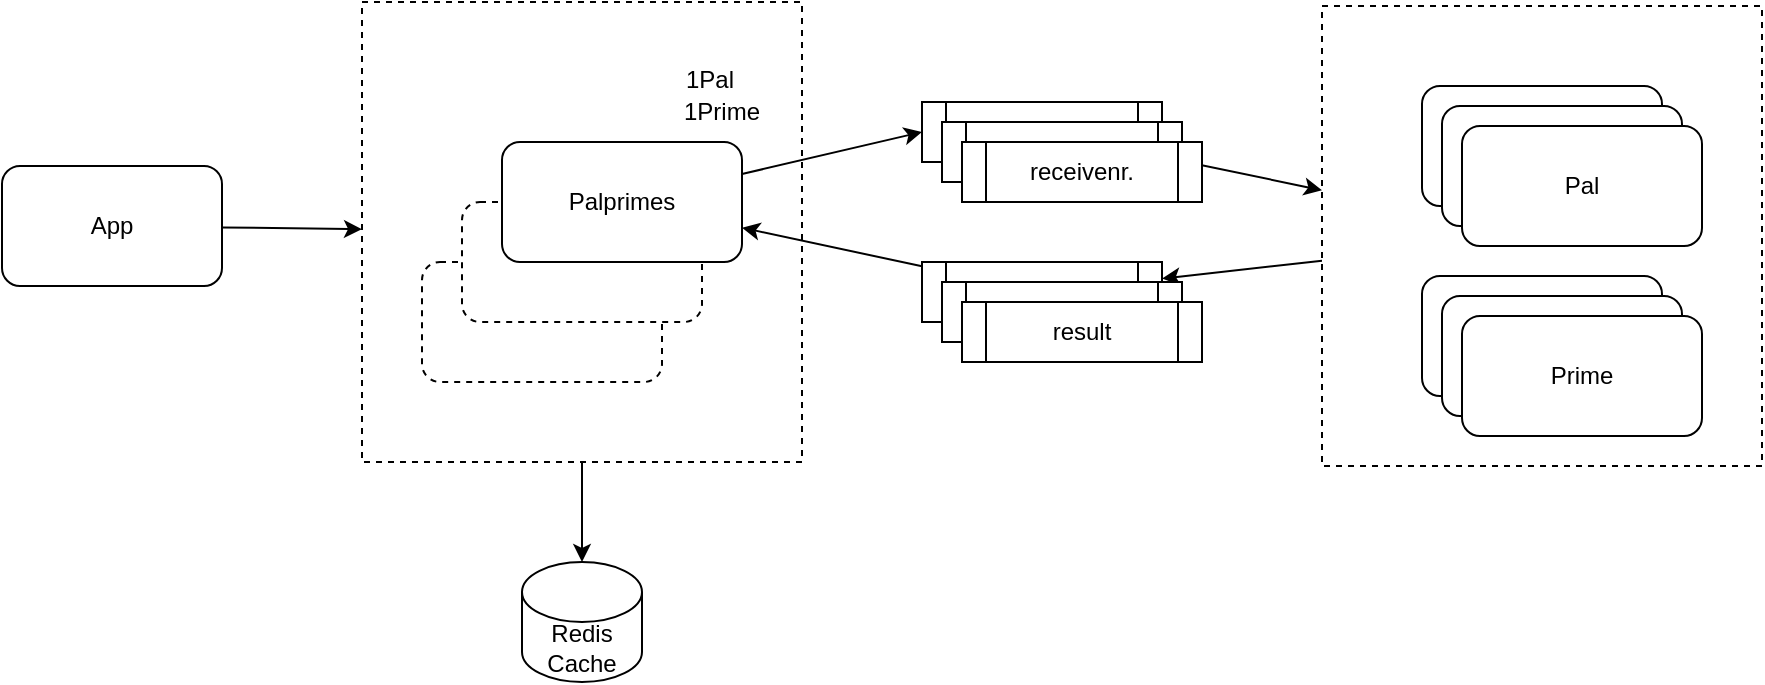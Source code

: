 <mxfile>
    <diagram id="pPyVunfj3Msd3YoQSqLr" name="Design overview">
        <mxGraphModel dx="993" dy="392" grid="1" gridSize="10" guides="1" tooltips="1" connect="1" arrows="1" fold="1" page="1" pageScale="1" pageWidth="827" pageHeight="1169" math="0" shadow="0">
            <root>
                <mxCell id="0"/>
                <mxCell id="1" parent="0"/>
                <mxCell id="25" style="edgeStyle=none;html=1;" parent="1" source="20" target="24" edge="1">
                    <mxGeometry relative="1" as="geometry"/>
                </mxCell>
                <mxCell id="20" value="" style="rounded=0;whiteSpace=wrap;html=1;dashed=1;" parent="1" vertex="1">
                    <mxGeometry x="200" y="40" width="220" height="230" as="geometry"/>
                </mxCell>
                <mxCell id="13" value="" style="rounded=1;whiteSpace=wrap;html=1;dashed=1;" parent="1" vertex="1">
                    <mxGeometry x="230" y="170" width="120" height="60" as="geometry"/>
                </mxCell>
                <mxCell id="12" value="" style="rounded=1;whiteSpace=wrap;html=1;dashed=1;" parent="1" vertex="1">
                    <mxGeometry x="250" y="140" width="120" height="60" as="geometry"/>
                </mxCell>
                <mxCell id="9" style="edgeStyle=none;html=1;" parent="1" source="7" target="4" edge="1">
                    <mxGeometry relative="1" as="geometry"/>
                </mxCell>
                <mxCell id="7" value="" style="rounded=0;whiteSpace=wrap;html=1;dashed=1;" parent="1" vertex="1">
                    <mxGeometry x="680" y="42" width="220" height="230" as="geometry"/>
                </mxCell>
                <mxCell id="10" style="edgeStyle=none;html=1;entryX=0;entryY=0.5;entryDx=0;entryDy=0;" parent="1" source="2" target="3" edge="1">
                    <mxGeometry relative="1" as="geometry"/>
                </mxCell>
                <mxCell id="2" value="Palprimes" style="rounded=1;whiteSpace=wrap;html=1;" parent="1" vertex="1">
                    <mxGeometry x="270" y="110" width="120" height="60" as="geometry"/>
                </mxCell>
                <mxCell id="8" style="edgeStyle=none;html=1;" parent="1" source="3" target="7" edge="1">
                    <mxGeometry relative="1" as="geometry"/>
                </mxCell>
                <mxCell id="3" value="receivenr." style="shape=process;whiteSpace=wrap;html=1;backgroundOutline=1;" parent="1" vertex="1">
                    <mxGeometry x="480" y="90" width="120" height="30" as="geometry"/>
                </mxCell>
                <mxCell id="11" style="edgeStyle=none;html=1;" parent="1" source="4" target="2" edge="1">
                    <mxGeometry relative="1" as="geometry"/>
                </mxCell>
                <mxCell id="4" value="result" style="shape=process;whiteSpace=wrap;html=1;backgroundOutline=1;" parent="1" vertex="1">
                    <mxGeometry x="480" y="170" width="120" height="30" as="geometry"/>
                </mxCell>
                <mxCell id="5" value="Pal" style="rounded=1;whiteSpace=wrap;html=1;" parent="1" vertex="1">
                    <mxGeometry x="730" y="82" width="120" height="60" as="geometry"/>
                </mxCell>
                <mxCell id="6" value="Prime" style="rounded=1;whiteSpace=wrap;html=1;" parent="1" vertex="1">
                    <mxGeometry x="730" y="177" width="120" height="60" as="geometry"/>
                </mxCell>
                <mxCell id="14" value="result" style="shape=process;whiteSpace=wrap;html=1;backgroundOutline=1;" parent="1" vertex="1">
                    <mxGeometry x="490" y="180" width="120" height="30" as="geometry"/>
                </mxCell>
                <mxCell id="15" value="result" style="shape=process;whiteSpace=wrap;html=1;backgroundOutline=1;" parent="1" vertex="1">
                    <mxGeometry x="500" y="190" width="120" height="30" as="geometry"/>
                </mxCell>
                <mxCell id="16" value="Prime" style="rounded=1;whiteSpace=wrap;html=1;" parent="1" vertex="1">
                    <mxGeometry x="740" y="187" width="120" height="60" as="geometry"/>
                </mxCell>
                <mxCell id="17" value="Pal" style="rounded=1;whiteSpace=wrap;html=1;" parent="1" vertex="1">
                    <mxGeometry x="740" y="92" width="120" height="60" as="geometry"/>
                </mxCell>
                <mxCell id="21" style="edgeStyle=none;html=1;" parent="1" source="18" target="20" edge="1">
                    <mxGeometry relative="1" as="geometry"/>
                </mxCell>
                <mxCell id="18" value="App" style="rounded=1;whiteSpace=wrap;html=1;" parent="1" vertex="1">
                    <mxGeometry x="20" y="122" width="110" height="60" as="geometry"/>
                </mxCell>
                <mxCell id="22" value="1Pal" style="text;html=1;strokeColor=none;fillColor=none;align=center;verticalAlign=middle;whiteSpace=wrap;rounded=0;dashed=1;" parent="1" vertex="1">
                    <mxGeometry x="344" y="64" width="60" height="30" as="geometry"/>
                </mxCell>
                <mxCell id="23" value="1Prime" style="text;html=1;strokeColor=none;fillColor=none;align=center;verticalAlign=middle;whiteSpace=wrap;rounded=0;dashed=1;" parent="1" vertex="1">
                    <mxGeometry x="350" y="80" width="60" height="30" as="geometry"/>
                </mxCell>
                <mxCell id="24" value="Redis Cache" style="shape=cylinder3;whiteSpace=wrap;html=1;boundedLbl=1;backgroundOutline=1;size=15;" parent="1" vertex="1">
                    <mxGeometry x="280" y="320" width="60" height="60" as="geometry"/>
                </mxCell>
                <mxCell id="54" value="receivenr." style="shape=process;whiteSpace=wrap;html=1;backgroundOutline=1;" parent="1" vertex="1">
                    <mxGeometry x="490" y="100" width="120" height="30" as="geometry"/>
                </mxCell>
                <mxCell id="55" value="receivenr." style="shape=process;whiteSpace=wrap;html=1;backgroundOutline=1;" parent="1" vertex="1">
                    <mxGeometry x="500" y="110" width="120" height="30" as="geometry"/>
                </mxCell>
                <mxCell id="56" value="Pal" style="rounded=1;whiteSpace=wrap;html=1;" parent="1" vertex="1">
                    <mxGeometry x="750" y="102" width="120" height="60" as="geometry"/>
                </mxCell>
                <mxCell id="57" value="Prime" style="rounded=1;whiteSpace=wrap;html=1;" parent="1" vertex="1">
                    <mxGeometry x="750" y="197" width="120" height="60" as="geometry"/>
                </mxCell>
            </root>
        </mxGraphModel>
    </diagram>
    <diagram id="8d4cB6fVcWNJ7wQTafd8" name="Topic partitioning">
        <mxGraphModel dx="993" dy="392" grid="1" gridSize="10" guides="1" tooltips="1" connect="1" arrows="1" fold="1" page="1" pageScale="1" pageWidth="827" pageHeight="1169" math="0" shadow="0">
            <root>
                <mxCell id="-WHkqUV7yYceHGaGHCmx-0"/>
                <mxCell id="-WHkqUV7yYceHGaGHCmx-1" parent="-WHkqUV7yYceHGaGHCmx-0"/>
                <mxCell id="-WHkqUV7yYceHGaGHCmx-2" value="Receivenumber" style="rounded=0;whiteSpace=wrap;html=1;dashed=1;verticalAlign=top;" vertex="1" parent="-WHkqUV7yYceHGaGHCmx-1">
                    <mxGeometry x="220" y="92" width="200" height="300" as="geometry"/>
                </mxCell>
                <mxCell id="-WHkqUV7yYceHGaGHCmx-3" value="1" style="rounded=0;whiteSpace=wrap;html=1;" vertex="1" parent="-WHkqUV7yYceHGaGHCmx-1">
                    <mxGeometry x="270" y="142" width="20" height="60" as="geometry"/>
                </mxCell>
                <mxCell id="-WHkqUV7yYceHGaGHCmx-4" value="1" style="rounded=0;whiteSpace=wrap;html=1;" vertex="1" parent="-WHkqUV7yYceHGaGHCmx-1">
                    <mxGeometry x="300" y="142" width="20" height="60" as="geometry"/>
                </mxCell>
                <mxCell id="-WHkqUV7yYceHGaGHCmx-5" value="" style="rounded=0;whiteSpace=wrap;html=1;" vertex="1" parent="-WHkqUV7yYceHGaGHCmx-1">
                    <mxGeometry x="330" y="142" width="20" height="60" as="geometry"/>
                </mxCell>
                <mxCell id="-WHkqUV7yYceHGaGHCmx-6" style="edgeStyle=none;html=1;entryX=0;entryY=0.5;entryDx=0;entryDy=0;" edge="1" parent="-WHkqUV7yYceHGaGHCmx-1" source="-WHkqUV7yYceHGaGHCmx-7" target="-WHkqUV7yYceHGaGHCmx-24">
                    <mxGeometry relative="1" as="geometry"/>
                </mxCell>
                <mxCell id="-WHkqUV7yYceHGaGHCmx-7" value="" style="rounded=0;whiteSpace=wrap;html=1;" vertex="1" parent="-WHkqUV7yYceHGaGHCmx-1">
                    <mxGeometry x="360" y="142" width="20" height="60" as="geometry"/>
                </mxCell>
                <mxCell id="-WHkqUV7yYceHGaGHCmx-8" value="3" style="rounded=0;whiteSpace=wrap;html=1;" vertex="1" parent="-WHkqUV7yYceHGaGHCmx-1">
                    <mxGeometry x="270" y="222" width="20" height="60" as="geometry"/>
                </mxCell>
                <mxCell id="-WHkqUV7yYceHGaGHCmx-9" value="3" style="rounded=0;whiteSpace=wrap;html=1;" vertex="1" parent="-WHkqUV7yYceHGaGHCmx-1">
                    <mxGeometry x="300" y="222" width="20" height="60" as="geometry"/>
                </mxCell>
                <mxCell id="-WHkqUV7yYceHGaGHCmx-10" value="" style="rounded=0;whiteSpace=wrap;html=1;" vertex="1" parent="-WHkqUV7yYceHGaGHCmx-1">
                    <mxGeometry x="330" y="222" width="20" height="60" as="geometry"/>
                </mxCell>
                <mxCell id="-WHkqUV7yYceHGaGHCmx-11" style="edgeStyle=none;html=1;" edge="1" parent="-WHkqUV7yYceHGaGHCmx-1" source="-WHkqUV7yYceHGaGHCmx-12" target="-WHkqUV7yYceHGaGHCmx-25">
                    <mxGeometry relative="1" as="geometry"/>
                </mxCell>
                <mxCell id="-WHkqUV7yYceHGaGHCmx-12" value="" style="rounded=0;whiteSpace=wrap;html=1;" vertex="1" parent="-WHkqUV7yYceHGaGHCmx-1">
                    <mxGeometry x="360" y="222" width="20" height="60" as="geometry"/>
                </mxCell>
                <mxCell id="-WHkqUV7yYceHGaGHCmx-13" value="2" style="rounded=0;whiteSpace=wrap;html=1;" vertex="1" parent="-WHkqUV7yYceHGaGHCmx-1">
                    <mxGeometry x="270" y="302" width="20" height="60" as="geometry"/>
                </mxCell>
                <mxCell id="-WHkqUV7yYceHGaGHCmx-14" value="" style="rounded=0;whiteSpace=wrap;html=1;" vertex="1" parent="-WHkqUV7yYceHGaGHCmx-1">
                    <mxGeometry x="300" y="302" width="20" height="60" as="geometry"/>
                </mxCell>
                <mxCell id="-WHkqUV7yYceHGaGHCmx-15" value="" style="rounded=0;whiteSpace=wrap;html=1;" vertex="1" parent="-WHkqUV7yYceHGaGHCmx-1">
                    <mxGeometry x="330" y="302" width="20" height="60" as="geometry"/>
                </mxCell>
                <mxCell id="-WHkqUV7yYceHGaGHCmx-16" style="edgeStyle=none;html=1;entryX=0;entryY=0.5;entryDx=0;entryDy=0;" edge="1" parent="-WHkqUV7yYceHGaGHCmx-1" source="-WHkqUV7yYceHGaGHCmx-17" target="-WHkqUV7yYceHGaGHCmx-27">
                    <mxGeometry relative="1" as="geometry"/>
                </mxCell>
                <mxCell id="-WHkqUV7yYceHGaGHCmx-17" value="" style="rounded=0;whiteSpace=wrap;html=1;" vertex="1" parent="-WHkqUV7yYceHGaGHCmx-1">
                    <mxGeometry x="360" y="302" width="20" height="60" as="geometry"/>
                </mxCell>
                <mxCell id="-WHkqUV7yYceHGaGHCmx-18" value="1 - Pal" style="text;html=1;strokeColor=none;fillColor=none;align=center;verticalAlign=middle;whiteSpace=wrap;rounded=0;" vertex="1" parent="-WHkqUV7yYceHGaGHCmx-1">
                    <mxGeometry x="130" y="133" width="60" height="30" as="geometry"/>
                </mxCell>
                <mxCell id="-WHkqUV7yYceHGaGHCmx-19" value="1 - Prime" style="text;html=1;strokeColor=none;fillColor=none;align=center;verticalAlign=middle;whiteSpace=wrap;rounded=0;" vertex="1" parent="-WHkqUV7yYceHGaGHCmx-1">
                    <mxGeometry x="130" y="193" width="60" height="30" as="geometry"/>
                </mxCell>
                <mxCell id="-WHkqUV7yYceHGaGHCmx-20" value="2 - Prime" style="text;html=1;strokeColor=none;fillColor=none;align=center;verticalAlign=middle;whiteSpace=wrap;rounded=0;" vertex="1" parent="-WHkqUV7yYceHGaGHCmx-1">
                    <mxGeometry x="130" y="220" width="60" height="30" as="geometry"/>
                </mxCell>
                <mxCell id="-WHkqUV7yYceHGaGHCmx-21" value="3 - Prime" style="text;html=1;strokeColor=none;fillColor=none;align=center;verticalAlign=middle;whiteSpace=wrap;rounded=0;" vertex="1" parent="-WHkqUV7yYceHGaGHCmx-1">
                    <mxGeometry x="130" y="163" width="60" height="30" as="geometry"/>
                </mxCell>
                <mxCell id="-WHkqUV7yYceHGaGHCmx-22" value="2 - Pal" style="text;html=1;strokeColor=none;fillColor=none;align=center;verticalAlign=middle;whiteSpace=wrap;rounded=0;" vertex="1" parent="-WHkqUV7yYceHGaGHCmx-1">
                    <mxGeometry x="130" y="250" width="60" height="30" as="geometry"/>
                </mxCell>
                <mxCell id="-WHkqUV7yYceHGaGHCmx-23" value="3 - Pal" style="text;html=1;strokeColor=none;fillColor=none;align=center;verticalAlign=middle;whiteSpace=wrap;rounded=0;" vertex="1" parent="-WHkqUV7yYceHGaGHCmx-1">
                    <mxGeometry x="130" y="280" width="60" height="30" as="geometry"/>
                </mxCell>
                <mxCell id="-WHkqUV7yYceHGaGHCmx-24" value="Palprimes" style="rounded=1;whiteSpace=wrap;html=1;" vertex="1" parent="-WHkqUV7yYceHGaGHCmx-1">
                    <mxGeometry x="470" y="90" width="120" height="60" as="geometry"/>
                </mxCell>
                <mxCell id="-WHkqUV7yYceHGaGHCmx-25" value="Palprimes" style="rounded=1;whiteSpace=wrap;html=1;" vertex="1" parent="-WHkqUV7yYceHGaGHCmx-1">
                    <mxGeometry x="470" y="170" width="120" height="60" as="geometry"/>
                </mxCell>
                <mxCell id="-WHkqUV7yYceHGaGHCmx-26" value="Palprimes" style="rounded=1;whiteSpace=wrap;html=1;dashed=1;" vertex="1" parent="-WHkqUV7yYceHGaGHCmx-1">
                    <mxGeometry x="470" y="250" width="120" height="60" as="geometry"/>
                </mxCell>
                <mxCell id="-WHkqUV7yYceHGaGHCmx-27" value="Palprimes" style="rounded=1;whiteSpace=wrap;html=1;" vertex="1" parent="-WHkqUV7yYceHGaGHCmx-1">
                    <mxGeometry x="470" y="330" width="120" height="60" as="geometry"/>
                </mxCell>
            </root>
        </mxGraphModel>
    </diagram>
</mxfile>